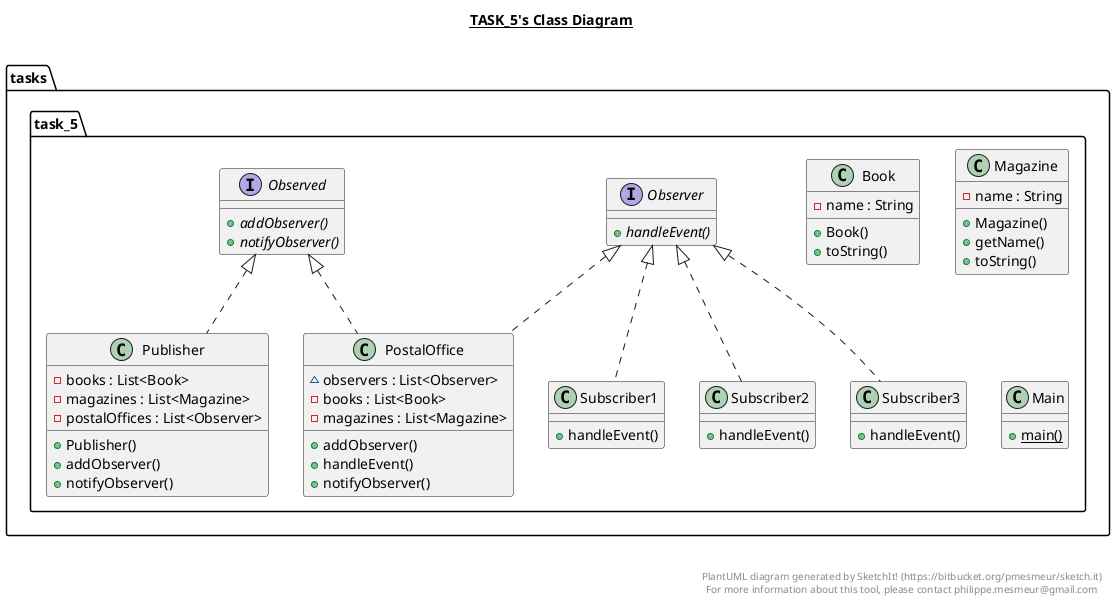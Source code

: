 @startuml

title __TASK_5's Class Diagram__\n

  namespace tasks.task_5 {
    class tasks.task_5.Book {
        - name : String
        + Book()
        + toString()
    }
  }
  

  namespace tasks.task_5 {
    class tasks.task_5.Magazine {
        - name : String
        + Magazine()
        + getName()
        + toString()
    }
  }
  

  namespace tasks.task_5 {
    class tasks.task_5.Main {
        {static} + main()
    }
  }
  

  namespace tasks.task_5 {
    interface tasks.task_5.Observed {
        {abstract} + addObserver()
        {abstract} + notifyObserver()
    }
  }
  

  namespace tasks.task_5 {
    interface tasks.task_5.Observer {
        {abstract} + handleEvent()
    }
  }
  

  namespace tasks.task_5 {
    class tasks.task_5.PostalOffice {
        ~ observers : List<Observer>
        - books : List<Book>
        - magazines : List<Magazine>
        + addObserver()
        + handleEvent()
        + notifyObserver()
    }
  }
  

  namespace tasks.task_5 {
    class tasks.task_5.Publisher {
        - books : List<Book>
        - magazines : List<Magazine>
        - postalOffices : List<Observer>
        + Publisher()
        + addObserver()
        + notifyObserver()
    }
  }
  

  namespace tasks.task_5 {
    class tasks.task_5.Subscriber1 {
        + handleEvent()
    }
  }
  

  namespace tasks.task_5 {
    class tasks.task_5.Subscriber2 {
        + handleEvent()
    }
  }
  

  namespace tasks.task_5 {
    class tasks.task_5.Subscriber3 {
        + handleEvent()
    }
  }
  

  tasks.task_5.PostalOffice .up.|> tasks.task_5.Observed
  tasks.task_5.PostalOffice .up.|> tasks.task_5.Observer
  tasks.task_5.Publisher .up.|> tasks.task_5.Observed
  tasks.task_5.Subscriber1 .up.|> tasks.task_5.Observer
  tasks.task_5.Subscriber2 .up.|> tasks.task_5.Observer
  tasks.task_5.Subscriber3 .up.|> tasks.task_5.Observer


right footer


PlantUML diagram generated by SketchIt! (https://bitbucket.org/pmesmeur/sketch.it)
For more information about this tool, please contact philippe.mesmeur@gmail.com
endfooter

@enduml
